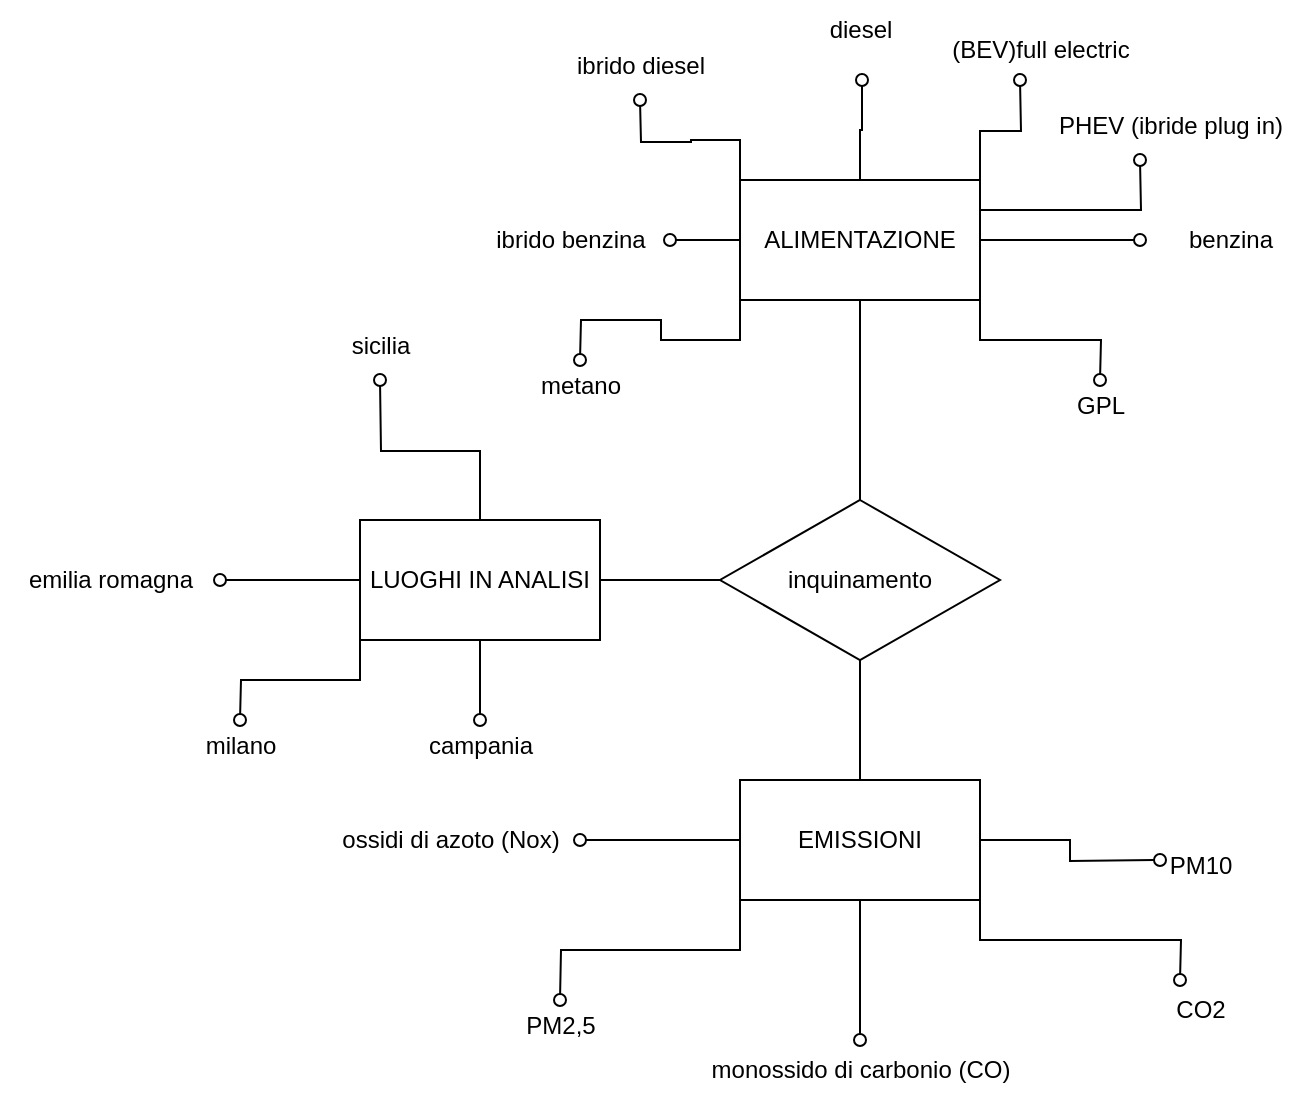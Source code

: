 <mxfile version="21.5.0" type="device">
  <diagram name="Pagina-1" id="C9sLu2BPmtLkDduTvU1i">
    <mxGraphModel dx="1925" dy="828" grid="1" gridSize="10" guides="1" tooltips="1" connect="1" arrows="1" fold="1" page="1" pageScale="1" pageWidth="827" pageHeight="1169" math="0" shadow="0">
      <root>
        <mxCell id="0" />
        <mxCell id="1" parent="0" />
        <mxCell id="-ecJ33yMkQ9esisZDHgy-3" style="edgeStyle=orthogonalEdgeStyle;rounded=0;orthogonalLoop=1;jettySize=auto;html=1;strokeColor=default;endArrow=none;endFill=0;" edge="1" parent="1" source="-ecJ33yMkQ9esisZDHgy-2">
          <mxGeometry relative="1" as="geometry">
            <mxPoint x="290" y="420" as="targetPoint" />
          </mxGeometry>
        </mxCell>
        <mxCell id="-ecJ33yMkQ9esisZDHgy-4" style="edgeStyle=orthogonalEdgeStyle;rounded=0;orthogonalLoop=1;jettySize=auto;html=1;endArrow=none;endFill=0;" edge="1" parent="1" source="-ecJ33yMkQ9esisZDHgy-2">
          <mxGeometry relative="1" as="geometry">
            <mxPoint x="420" y="280" as="targetPoint" />
          </mxGeometry>
        </mxCell>
        <mxCell id="-ecJ33yMkQ9esisZDHgy-6" style="edgeStyle=orthogonalEdgeStyle;rounded=0;orthogonalLoop=1;jettySize=auto;html=1;endArrow=none;endFill=0;" edge="1" parent="1" source="-ecJ33yMkQ9esisZDHgy-2">
          <mxGeometry relative="1" as="geometry">
            <mxPoint x="420" y="520" as="targetPoint" />
          </mxGeometry>
        </mxCell>
        <mxCell id="-ecJ33yMkQ9esisZDHgy-2" value="inquinamento" style="rhombus;whiteSpace=wrap;html=1;rounded=0;" vertex="1" parent="1">
          <mxGeometry x="350" y="380" width="140" height="80" as="geometry" />
        </mxCell>
        <mxCell id="-ecJ33yMkQ9esisZDHgy-9" style="edgeStyle=orthogonalEdgeStyle;rounded=0;orthogonalLoop=1;jettySize=auto;html=1;endArrow=oval;endFill=0;" edge="1" parent="1" source="-ecJ33yMkQ9esisZDHgy-8">
          <mxGeometry relative="1" as="geometry">
            <mxPoint x="560" y="250" as="targetPoint" />
          </mxGeometry>
        </mxCell>
        <mxCell id="-ecJ33yMkQ9esisZDHgy-11" style="edgeStyle=orthogonalEdgeStyle;rounded=0;orthogonalLoop=1;jettySize=auto;html=1;endArrow=oval;endFill=0;" edge="1" parent="1" source="-ecJ33yMkQ9esisZDHgy-8">
          <mxGeometry relative="1" as="geometry">
            <mxPoint x="421" y="170" as="targetPoint" />
            <Array as="points">
              <mxPoint x="420" y="195" />
              <mxPoint x="421" y="195" />
            </Array>
          </mxGeometry>
        </mxCell>
        <mxCell id="-ecJ33yMkQ9esisZDHgy-14" style="edgeStyle=orthogonalEdgeStyle;rounded=0;orthogonalLoop=1;jettySize=auto;html=1;entryX=1;entryY=0.5;entryDx=0;entryDy=0;entryPerimeter=0;endArrow=oval;endFill=0;" edge="1" parent="1" source="-ecJ33yMkQ9esisZDHgy-8" target="-ecJ33yMkQ9esisZDHgy-13">
          <mxGeometry relative="1" as="geometry" />
        </mxCell>
        <mxCell id="-ecJ33yMkQ9esisZDHgy-17" style="edgeStyle=orthogonalEdgeStyle;rounded=0;orthogonalLoop=1;jettySize=auto;html=1;exitX=1;exitY=0;exitDx=0;exitDy=0;endArrow=oval;endFill=0;" edge="1" parent="1" source="-ecJ33yMkQ9esisZDHgy-8">
          <mxGeometry relative="1" as="geometry">
            <mxPoint x="500" y="170" as="targetPoint" />
          </mxGeometry>
        </mxCell>
        <mxCell id="-ecJ33yMkQ9esisZDHgy-29" style="edgeStyle=orthogonalEdgeStyle;rounded=0;orthogonalLoop=1;jettySize=auto;html=1;exitX=0;exitY=0;exitDx=0;exitDy=0;endArrow=oval;endFill=0;" edge="1" parent="1" source="-ecJ33yMkQ9esisZDHgy-8">
          <mxGeometry relative="1" as="geometry">
            <mxPoint x="310" y="180" as="targetPoint" />
          </mxGeometry>
        </mxCell>
        <mxCell id="-ecJ33yMkQ9esisZDHgy-31" style="edgeStyle=orthogonalEdgeStyle;rounded=0;orthogonalLoop=1;jettySize=auto;html=1;exitX=1;exitY=1;exitDx=0;exitDy=0;endArrow=oval;endFill=0;" edge="1" parent="1" source="-ecJ33yMkQ9esisZDHgy-8">
          <mxGeometry relative="1" as="geometry">
            <mxPoint x="540" y="320" as="targetPoint" />
          </mxGeometry>
        </mxCell>
        <mxCell id="-ecJ33yMkQ9esisZDHgy-33" style="edgeStyle=orthogonalEdgeStyle;rounded=0;orthogonalLoop=1;jettySize=auto;html=1;exitX=0;exitY=1;exitDx=0;exitDy=0;endArrow=oval;endFill=0;" edge="1" parent="1" source="-ecJ33yMkQ9esisZDHgy-8">
          <mxGeometry relative="1" as="geometry">
            <mxPoint x="280" y="310" as="targetPoint" />
          </mxGeometry>
        </mxCell>
        <mxCell id="-ecJ33yMkQ9esisZDHgy-44" style="edgeStyle=orthogonalEdgeStyle;rounded=0;orthogonalLoop=1;jettySize=auto;html=1;exitX=1;exitY=0.25;exitDx=0;exitDy=0;endArrow=oval;endFill=0;" edge="1" parent="1" source="-ecJ33yMkQ9esisZDHgy-8">
          <mxGeometry relative="1" as="geometry">
            <mxPoint x="560" y="210" as="targetPoint" />
          </mxGeometry>
        </mxCell>
        <mxCell id="-ecJ33yMkQ9esisZDHgy-8" value="ALIMENTAZIONE" style="rounded=0;whiteSpace=wrap;html=1;" vertex="1" parent="1">
          <mxGeometry x="360" y="220" width="120" height="60" as="geometry" />
        </mxCell>
        <mxCell id="-ecJ33yMkQ9esisZDHgy-10" value="benzina" style="text;html=1;align=center;verticalAlign=middle;resizable=0;points=[];autosize=1;strokeColor=none;fillColor=none;rounded=0;" vertex="1" parent="1">
          <mxGeometry x="570" y="235" width="70" height="30" as="geometry" />
        </mxCell>
        <mxCell id="-ecJ33yMkQ9esisZDHgy-12" value="diesel" style="text;html=1;align=center;verticalAlign=middle;resizable=0;points=[];autosize=1;strokeColor=none;fillColor=none;rounded=0;" vertex="1" parent="1">
          <mxGeometry x="395" y="130" width="50" height="30" as="geometry" />
        </mxCell>
        <mxCell id="-ecJ33yMkQ9esisZDHgy-13" value="ibrido benzina" style="text;html=1;align=center;verticalAlign=middle;resizable=0;points=[];autosize=1;strokeColor=none;fillColor=none;rounded=0;" vertex="1" parent="1">
          <mxGeometry x="225" y="235" width="100" height="30" as="geometry" />
        </mxCell>
        <mxCell id="-ecJ33yMkQ9esisZDHgy-16" value="(BEV)full electric" style="text;html=1;align=center;verticalAlign=middle;resizable=0;points=[];autosize=1;strokeColor=none;fillColor=none;" vertex="1" parent="1">
          <mxGeometry x="455" y="140" width="110" height="30" as="geometry" />
        </mxCell>
        <mxCell id="-ecJ33yMkQ9esisZDHgy-19" style="edgeStyle=orthogonalEdgeStyle;rounded=0;orthogonalLoop=1;jettySize=auto;html=1;endArrow=oval;endFill=0;" edge="1" parent="1" source="-ecJ33yMkQ9esisZDHgy-18">
          <mxGeometry relative="1" as="geometry">
            <mxPoint x="570" y="560" as="targetPoint" />
          </mxGeometry>
        </mxCell>
        <mxCell id="-ecJ33yMkQ9esisZDHgy-20" style="edgeStyle=orthogonalEdgeStyle;rounded=0;orthogonalLoop=1;jettySize=auto;html=1;endArrow=oval;endFill=0;" edge="1" parent="1" source="-ecJ33yMkQ9esisZDHgy-18">
          <mxGeometry relative="1" as="geometry">
            <mxPoint x="420" y="650" as="targetPoint" />
          </mxGeometry>
        </mxCell>
        <mxCell id="-ecJ33yMkQ9esisZDHgy-21" style="edgeStyle=orthogonalEdgeStyle;rounded=0;orthogonalLoop=1;jettySize=auto;html=1;endArrow=oval;endFill=0;" edge="1" parent="1" source="-ecJ33yMkQ9esisZDHgy-18">
          <mxGeometry relative="1" as="geometry">
            <mxPoint x="280" y="550" as="targetPoint" />
          </mxGeometry>
        </mxCell>
        <mxCell id="-ecJ33yMkQ9esisZDHgy-25" style="edgeStyle=orthogonalEdgeStyle;rounded=0;orthogonalLoop=1;jettySize=auto;html=1;exitX=0;exitY=1;exitDx=0;exitDy=0;endArrow=oval;endFill=0;" edge="1" parent="1" source="-ecJ33yMkQ9esisZDHgy-18">
          <mxGeometry relative="1" as="geometry">
            <mxPoint x="270" y="630" as="targetPoint" />
          </mxGeometry>
        </mxCell>
        <mxCell id="-ecJ33yMkQ9esisZDHgy-26" style="edgeStyle=orthogonalEdgeStyle;rounded=0;orthogonalLoop=1;jettySize=auto;html=1;exitX=1;exitY=1;exitDx=0;exitDy=0;endArrow=oval;endFill=0;" edge="1" parent="1" source="-ecJ33yMkQ9esisZDHgy-18">
          <mxGeometry relative="1" as="geometry">
            <mxPoint x="580" y="620" as="targetPoint" />
          </mxGeometry>
        </mxCell>
        <mxCell id="-ecJ33yMkQ9esisZDHgy-18" value="EMISSIONI" style="rounded=0;whiteSpace=wrap;html=1;" vertex="1" parent="1">
          <mxGeometry x="360" y="520" width="120" height="60" as="geometry" />
        </mxCell>
        <mxCell id="-ecJ33yMkQ9esisZDHgy-22" value="ossidi di azoto (Nox)" style="text;html=1;align=center;verticalAlign=middle;resizable=0;points=[];autosize=1;strokeColor=none;fillColor=none;" vertex="1" parent="1">
          <mxGeometry x="150" y="535" width="130" height="30" as="geometry" />
        </mxCell>
        <mxCell id="-ecJ33yMkQ9esisZDHgy-23" value="monossido di carbonio (CO)" style="text;html=1;align=center;verticalAlign=middle;resizable=0;points=[];autosize=1;strokeColor=none;fillColor=none;" vertex="1" parent="1">
          <mxGeometry x="335" y="650" width="170" height="30" as="geometry" />
        </mxCell>
        <mxCell id="-ecJ33yMkQ9esisZDHgy-24" value="PM10&lt;br&gt;" style="text;html=1;align=center;verticalAlign=middle;resizable=0;points=[];autosize=1;strokeColor=none;fillColor=none;" vertex="1" parent="1">
          <mxGeometry x="565" y="548" width="50" height="30" as="geometry" />
        </mxCell>
        <mxCell id="-ecJ33yMkQ9esisZDHgy-27" value="PM2,5" style="text;html=1;align=center;verticalAlign=middle;resizable=0;points=[];autosize=1;strokeColor=none;fillColor=none;" vertex="1" parent="1">
          <mxGeometry x="240" y="628" width="60" height="30" as="geometry" />
        </mxCell>
        <mxCell id="-ecJ33yMkQ9esisZDHgy-28" value="CO2" style="text;html=1;align=center;verticalAlign=middle;resizable=0;points=[];autosize=1;strokeColor=none;fillColor=none;" vertex="1" parent="1">
          <mxGeometry x="565" y="620" width="50" height="30" as="geometry" />
        </mxCell>
        <mxCell id="-ecJ33yMkQ9esisZDHgy-30" value="ibrido diesel" style="text;html=1;align=center;verticalAlign=middle;resizable=0;points=[];autosize=1;strokeColor=none;fillColor=none;" vertex="1" parent="1">
          <mxGeometry x="265" y="148" width="90" height="30" as="geometry" />
        </mxCell>
        <mxCell id="-ecJ33yMkQ9esisZDHgy-32" value="GPL&lt;br&gt;" style="text;html=1;align=center;verticalAlign=middle;resizable=0;points=[];autosize=1;strokeColor=none;fillColor=none;" vertex="1" parent="1">
          <mxGeometry x="515" y="318" width="50" height="30" as="geometry" />
        </mxCell>
        <mxCell id="-ecJ33yMkQ9esisZDHgy-34" value="metano" style="text;html=1;align=center;verticalAlign=middle;resizable=0;points=[];autosize=1;strokeColor=none;fillColor=none;" vertex="1" parent="1">
          <mxGeometry x="250" y="308" width="60" height="30" as="geometry" />
        </mxCell>
        <mxCell id="-ecJ33yMkQ9esisZDHgy-36" style="edgeStyle=orthogonalEdgeStyle;rounded=0;orthogonalLoop=1;jettySize=auto;html=1;endArrow=oval;endFill=0;" edge="1" parent="1" source="-ecJ33yMkQ9esisZDHgy-35">
          <mxGeometry relative="1" as="geometry">
            <mxPoint x="180" y="320" as="targetPoint" />
          </mxGeometry>
        </mxCell>
        <mxCell id="-ecJ33yMkQ9esisZDHgy-38" style="edgeStyle=orthogonalEdgeStyle;rounded=0;orthogonalLoop=1;jettySize=auto;html=1;endArrow=oval;endFill=0;" edge="1" parent="1" source="-ecJ33yMkQ9esisZDHgy-35">
          <mxGeometry relative="1" as="geometry">
            <mxPoint x="100" y="420" as="targetPoint" />
          </mxGeometry>
        </mxCell>
        <mxCell id="-ecJ33yMkQ9esisZDHgy-40" style="edgeStyle=orthogonalEdgeStyle;rounded=0;orthogonalLoop=1;jettySize=auto;html=1;endArrow=oval;endFill=0;" edge="1" parent="1" source="-ecJ33yMkQ9esisZDHgy-35">
          <mxGeometry relative="1" as="geometry">
            <mxPoint x="230" y="490" as="targetPoint" />
          </mxGeometry>
        </mxCell>
        <mxCell id="-ecJ33yMkQ9esisZDHgy-42" style="edgeStyle=orthogonalEdgeStyle;rounded=0;orthogonalLoop=1;jettySize=auto;html=1;exitX=0;exitY=1;exitDx=0;exitDy=0;endArrow=oval;endFill=0;" edge="1" parent="1" source="-ecJ33yMkQ9esisZDHgy-35">
          <mxGeometry relative="1" as="geometry">
            <mxPoint x="110" y="490" as="targetPoint" />
          </mxGeometry>
        </mxCell>
        <mxCell id="-ecJ33yMkQ9esisZDHgy-35" value="LUOGHI IN ANALISI" style="rounded=0;whiteSpace=wrap;html=1;" vertex="1" parent="1">
          <mxGeometry x="170" y="390" width="120" height="60" as="geometry" />
        </mxCell>
        <mxCell id="-ecJ33yMkQ9esisZDHgy-37" value="sicilia" style="text;html=1;align=center;verticalAlign=middle;resizable=0;points=[];autosize=1;strokeColor=none;fillColor=none;" vertex="1" parent="1">
          <mxGeometry x="155" y="288" width="50" height="30" as="geometry" />
        </mxCell>
        <mxCell id="-ecJ33yMkQ9esisZDHgy-39" value="emilia romagna" style="text;html=1;align=center;verticalAlign=middle;resizable=0;points=[];autosize=1;strokeColor=none;fillColor=none;" vertex="1" parent="1">
          <mxGeometry x="-10" y="405" width="110" height="30" as="geometry" />
        </mxCell>
        <mxCell id="-ecJ33yMkQ9esisZDHgy-41" value="campania" style="text;html=1;align=center;verticalAlign=middle;resizable=0;points=[];autosize=1;strokeColor=none;fillColor=none;" vertex="1" parent="1">
          <mxGeometry x="190" y="488" width="80" height="30" as="geometry" />
        </mxCell>
        <mxCell id="-ecJ33yMkQ9esisZDHgy-43" value="milano" style="text;html=1;align=center;verticalAlign=middle;resizable=0;points=[];autosize=1;strokeColor=none;fillColor=none;" vertex="1" parent="1">
          <mxGeometry x="80" y="488" width="60" height="30" as="geometry" />
        </mxCell>
        <mxCell id="-ecJ33yMkQ9esisZDHgy-45" value="PHEV (ibride plug in)" style="text;html=1;align=center;verticalAlign=middle;resizable=0;points=[];autosize=1;strokeColor=none;fillColor=none;" vertex="1" parent="1">
          <mxGeometry x="505" y="178" width="140" height="30" as="geometry" />
        </mxCell>
      </root>
    </mxGraphModel>
  </diagram>
</mxfile>

